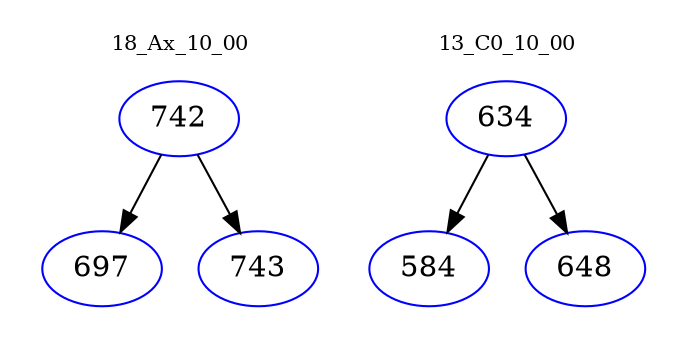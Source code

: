 digraph{
subgraph cluster_0 {
color = white
label = "18_Ax_10_00";
fontsize=10;
T0_742 [label="742", color="blue"]
T0_742 -> T0_697 [color="black"]
T0_697 [label="697", color="blue"]
T0_742 -> T0_743 [color="black"]
T0_743 [label="743", color="blue"]
}
subgraph cluster_1 {
color = white
label = "13_C0_10_00";
fontsize=10;
T1_634 [label="634", color="blue"]
T1_634 -> T1_584 [color="black"]
T1_584 [label="584", color="blue"]
T1_634 -> T1_648 [color="black"]
T1_648 [label="648", color="blue"]
}
}
